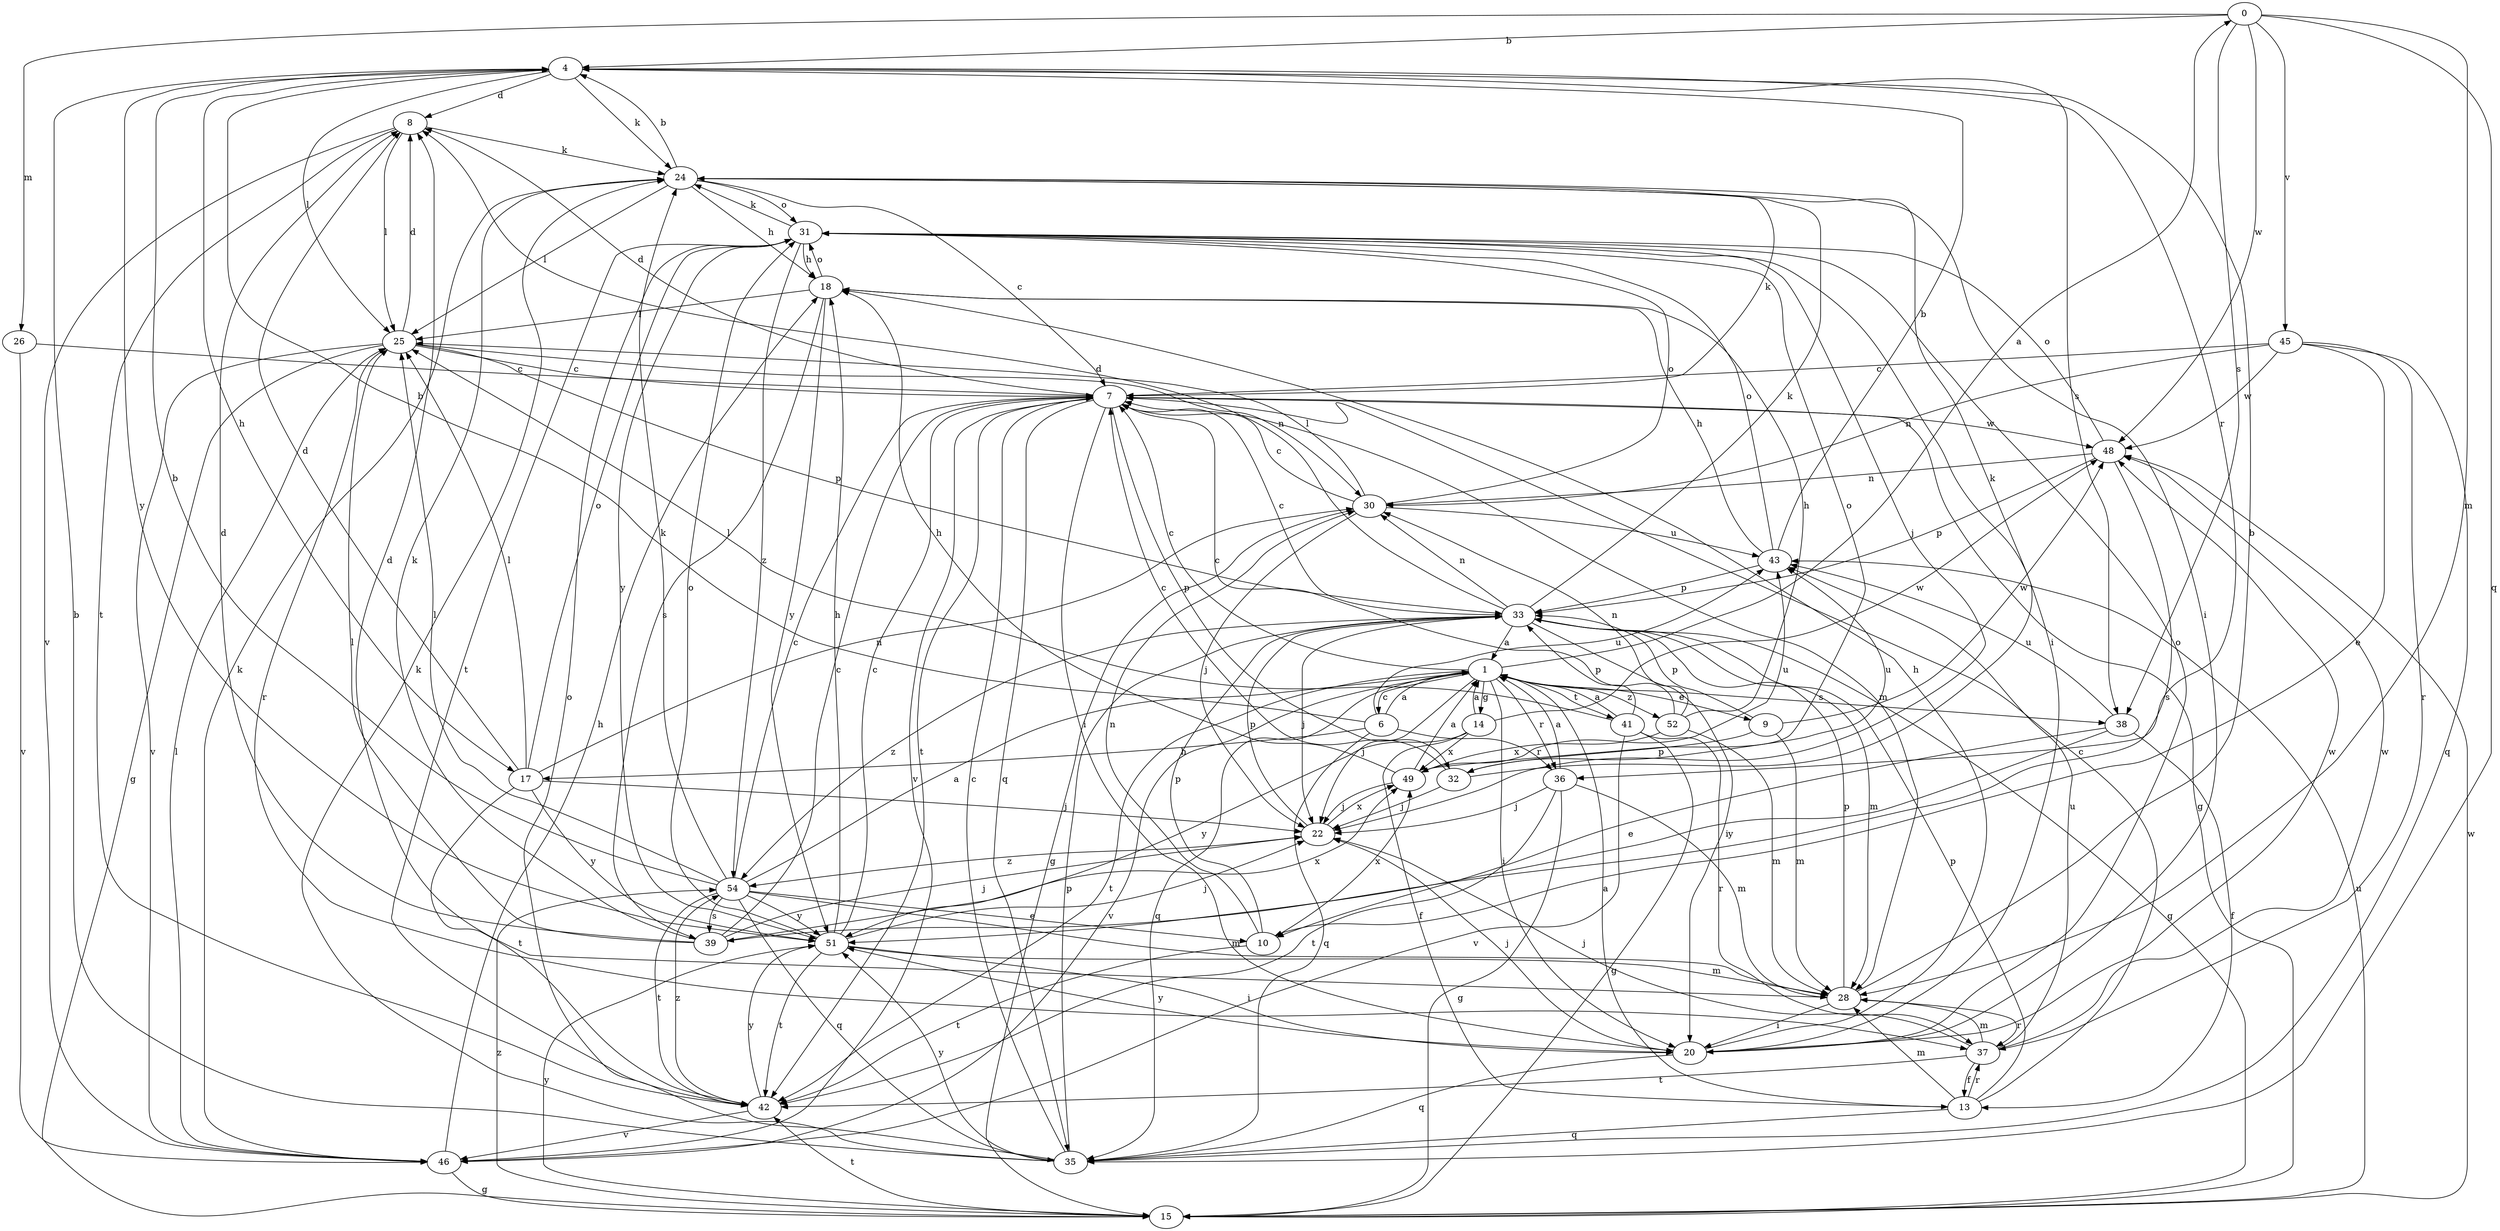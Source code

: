 strict digraph  {
0;
1;
4;
6;
7;
8;
9;
10;
13;
14;
15;
17;
18;
20;
22;
24;
25;
26;
28;
30;
31;
32;
33;
35;
36;
37;
38;
39;
41;
42;
43;
45;
46;
48;
49;
51;
52;
54;
0 -> 4  [label=b];
0 -> 26  [label=m];
0 -> 28  [label=m];
0 -> 35  [label=q];
0 -> 38  [label=s];
0 -> 45  [label=v];
0 -> 48  [label=w];
1 -> 0  [label=a];
1 -> 6  [label=c];
1 -> 7  [label=c];
1 -> 9  [label=e];
1 -> 14  [label=g];
1 -> 20  [label=i];
1 -> 22  [label=j];
1 -> 35  [label=q];
1 -> 36  [label=r];
1 -> 38  [label=s];
1 -> 41  [label=t];
1 -> 42  [label=t];
1 -> 46  [label=v];
1 -> 52  [label=z];
4 -> 8  [label=d];
4 -> 17  [label=h];
4 -> 24  [label=k];
4 -> 25  [label=l];
4 -> 36  [label=r];
4 -> 38  [label=s];
4 -> 51  [label=y];
6 -> 1  [label=a];
6 -> 4  [label=b];
6 -> 17  [label=h];
6 -> 35  [label=q];
6 -> 36  [label=r];
6 -> 43  [label=u];
7 -> 8  [label=d];
7 -> 15  [label=g];
7 -> 20  [label=i];
7 -> 24  [label=k];
7 -> 28  [label=m];
7 -> 32  [label=p];
7 -> 35  [label=q];
7 -> 42  [label=t];
7 -> 46  [label=v];
7 -> 48  [label=w];
8 -> 24  [label=k];
8 -> 25  [label=l];
8 -> 42  [label=t];
8 -> 46  [label=v];
9 -> 28  [label=m];
9 -> 32  [label=p];
9 -> 33  [label=p];
9 -> 48  [label=w];
10 -> 30  [label=n];
10 -> 33  [label=p];
10 -> 42  [label=t];
10 -> 49  [label=x];
13 -> 1  [label=a];
13 -> 7  [label=c];
13 -> 28  [label=m];
13 -> 33  [label=p];
13 -> 35  [label=q];
13 -> 37  [label=r];
14 -> 1  [label=a];
14 -> 13  [label=f];
14 -> 48  [label=w];
14 -> 49  [label=x];
14 -> 51  [label=y];
15 -> 42  [label=t];
15 -> 43  [label=u];
15 -> 48  [label=w];
15 -> 51  [label=y];
15 -> 54  [label=z];
17 -> 8  [label=d];
17 -> 22  [label=j];
17 -> 25  [label=l];
17 -> 30  [label=n];
17 -> 31  [label=o];
17 -> 42  [label=t];
17 -> 51  [label=y];
18 -> 25  [label=l];
18 -> 31  [label=o];
18 -> 39  [label=s];
18 -> 51  [label=y];
20 -> 18  [label=h];
20 -> 22  [label=j];
20 -> 31  [label=o];
20 -> 35  [label=q];
20 -> 48  [label=w];
20 -> 51  [label=y];
22 -> 33  [label=p];
22 -> 49  [label=x];
22 -> 54  [label=z];
24 -> 4  [label=b];
24 -> 7  [label=c];
24 -> 18  [label=h];
24 -> 20  [label=i];
24 -> 25  [label=l];
24 -> 31  [label=o];
25 -> 7  [label=c];
25 -> 8  [label=d];
25 -> 15  [label=g];
25 -> 30  [label=n];
25 -> 33  [label=p];
25 -> 37  [label=r];
25 -> 46  [label=v];
26 -> 7  [label=c];
26 -> 46  [label=v];
28 -> 4  [label=b];
28 -> 8  [label=d];
28 -> 20  [label=i];
28 -> 33  [label=p];
28 -> 37  [label=r];
30 -> 7  [label=c];
30 -> 15  [label=g];
30 -> 22  [label=j];
30 -> 25  [label=l];
30 -> 31  [label=o];
30 -> 43  [label=u];
31 -> 18  [label=h];
31 -> 20  [label=i];
31 -> 22  [label=j];
31 -> 24  [label=k];
31 -> 42  [label=t];
31 -> 51  [label=y];
31 -> 54  [label=z];
32 -> 7  [label=c];
32 -> 22  [label=j];
32 -> 24  [label=k];
32 -> 43  [label=u];
33 -> 1  [label=a];
33 -> 7  [label=c];
33 -> 8  [label=d];
33 -> 15  [label=g];
33 -> 20  [label=i];
33 -> 22  [label=j];
33 -> 24  [label=k];
33 -> 28  [label=m];
33 -> 30  [label=n];
33 -> 54  [label=z];
35 -> 4  [label=b];
35 -> 7  [label=c];
35 -> 24  [label=k];
35 -> 31  [label=o];
35 -> 33  [label=p];
35 -> 51  [label=y];
36 -> 1  [label=a];
36 -> 15  [label=g];
36 -> 22  [label=j];
36 -> 28  [label=m];
36 -> 42  [label=t];
37 -> 13  [label=f];
37 -> 22  [label=j];
37 -> 28  [label=m];
37 -> 42  [label=t];
37 -> 43  [label=u];
37 -> 48  [label=w];
38 -> 10  [label=e];
38 -> 13  [label=f];
38 -> 43  [label=u];
38 -> 51  [label=y];
39 -> 7  [label=c];
39 -> 8  [label=d];
39 -> 22  [label=j];
39 -> 24  [label=k];
39 -> 25  [label=l];
39 -> 49  [label=x];
41 -> 1  [label=a];
41 -> 15  [label=g];
41 -> 25  [label=l];
41 -> 33  [label=p];
41 -> 37  [label=r];
41 -> 46  [label=v];
42 -> 46  [label=v];
42 -> 51  [label=y];
42 -> 54  [label=z];
43 -> 4  [label=b];
43 -> 18  [label=h];
43 -> 31  [label=o];
43 -> 33  [label=p];
45 -> 7  [label=c];
45 -> 10  [label=e];
45 -> 30  [label=n];
45 -> 35  [label=q];
45 -> 37  [label=r];
45 -> 48  [label=w];
46 -> 15  [label=g];
46 -> 18  [label=h];
46 -> 24  [label=k];
46 -> 25  [label=l];
48 -> 30  [label=n];
48 -> 31  [label=o];
48 -> 33  [label=p];
48 -> 39  [label=s];
49 -> 1  [label=a];
49 -> 18  [label=h];
49 -> 22  [label=j];
49 -> 31  [label=o];
49 -> 43  [label=u];
51 -> 7  [label=c];
51 -> 18  [label=h];
51 -> 20  [label=i];
51 -> 22  [label=j];
51 -> 28  [label=m];
51 -> 31  [label=o];
51 -> 42  [label=t];
52 -> 7  [label=c];
52 -> 18  [label=h];
52 -> 28  [label=m];
52 -> 30  [label=n];
52 -> 49  [label=x];
54 -> 1  [label=a];
54 -> 4  [label=b];
54 -> 7  [label=c];
54 -> 10  [label=e];
54 -> 24  [label=k];
54 -> 25  [label=l];
54 -> 28  [label=m];
54 -> 35  [label=q];
54 -> 39  [label=s];
54 -> 42  [label=t];
54 -> 51  [label=y];
}
